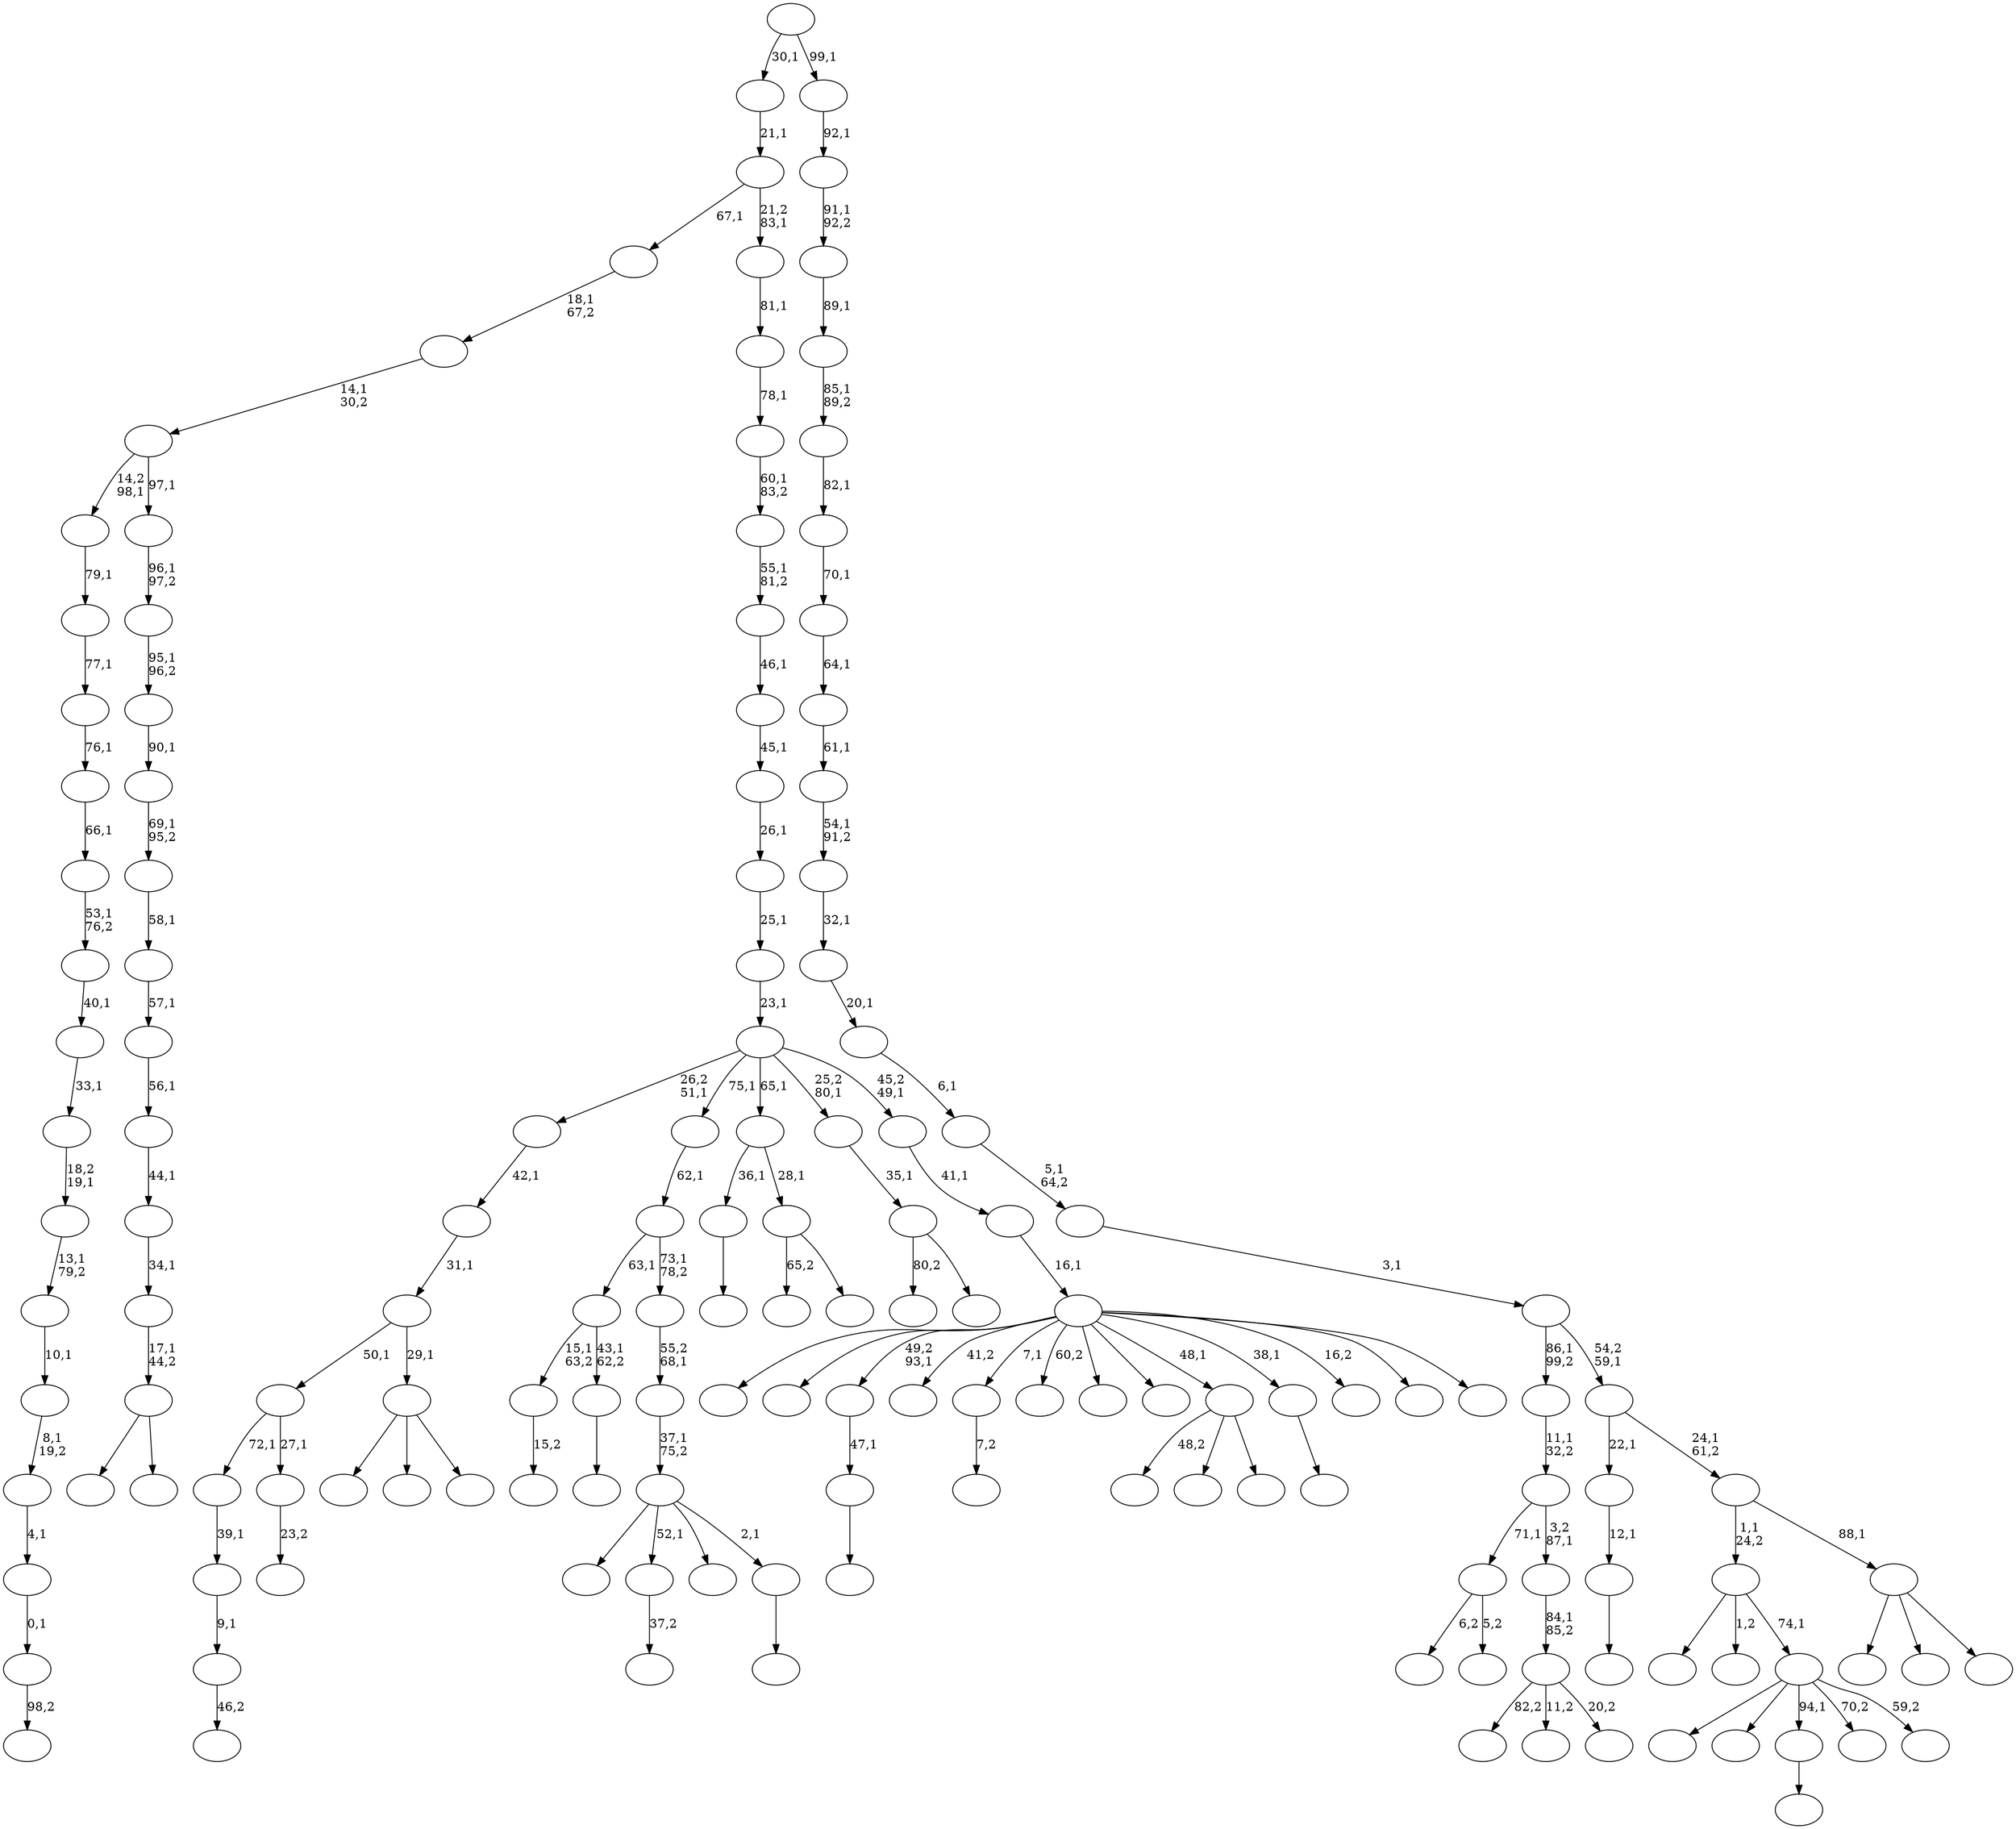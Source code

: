 digraph T {
	150 [label=""]
	149 [label=""]
	148 [label=""]
	147 [label=""]
	146 [label=""]
	145 [label=""]
	144 [label=""]
	143 [label=""]
	142 [label=""]
	141 [label=""]
	140 [label=""]
	139 [label=""]
	138 [label=""]
	137 [label=""]
	136 [label=""]
	135 [label=""]
	134 [label=""]
	133 [label=""]
	132 [label=""]
	131 [label=""]
	130 [label=""]
	129 [label=""]
	128 [label=""]
	127 [label=""]
	126 [label=""]
	125 [label=""]
	124 [label=""]
	123 [label=""]
	122 [label=""]
	121 [label=""]
	120 [label=""]
	119 [label=""]
	118 [label=""]
	117 [label=""]
	116 [label=""]
	115 [label=""]
	114 [label=""]
	113 [label=""]
	112 [label=""]
	111 [label=""]
	110 [label=""]
	109 [label=""]
	108 [label=""]
	107 [label=""]
	106 [label=""]
	105 [label=""]
	104 [label=""]
	103 [label=""]
	102 [label=""]
	101 [label=""]
	100 [label=""]
	99 [label=""]
	98 [label=""]
	97 [label=""]
	96 [label=""]
	95 [label=""]
	94 [label=""]
	93 [label=""]
	92 [label=""]
	91 [label=""]
	90 [label=""]
	89 [label=""]
	88 [label=""]
	87 [label=""]
	86 [label=""]
	85 [label=""]
	84 [label=""]
	83 [label=""]
	82 [label=""]
	81 [label=""]
	80 [label=""]
	79 [label=""]
	78 [label=""]
	77 [label=""]
	76 [label=""]
	75 [label=""]
	74 [label=""]
	73 [label=""]
	72 [label=""]
	71 [label=""]
	70 [label=""]
	69 [label=""]
	68 [label=""]
	67 [label=""]
	66 [label=""]
	65 [label=""]
	64 [label=""]
	63 [label=""]
	62 [label=""]
	61 [label=""]
	60 [label=""]
	59 [label=""]
	58 [label=""]
	57 [label=""]
	56 [label=""]
	55 [label=""]
	54 [label=""]
	53 [label=""]
	52 [label=""]
	51 [label=""]
	50 [label=""]
	49 [label=""]
	48 [label=""]
	47 [label=""]
	46 [label=""]
	45 [label=""]
	44 [label=""]
	43 [label=""]
	42 [label=""]
	41 [label=""]
	40 [label=""]
	39 [label=""]
	38 [label=""]
	37 [label=""]
	36 [label=""]
	35 [label=""]
	34 [label=""]
	33 [label=""]
	32 [label=""]
	31 [label=""]
	30 [label=""]
	29 [label=""]
	28 [label=""]
	27 [label=""]
	26 [label=""]
	25 [label=""]
	24 [label=""]
	23 [label=""]
	22 [label=""]
	21 [label=""]
	20 [label=""]
	19 [label=""]
	18 [label=""]
	17 [label=""]
	16 [label=""]
	15 [label=""]
	14 [label=""]
	13 [label=""]
	12 [label=""]
	11 [label=""]
	10 [label=""]
	9 [label=""]
	8 [label=""]
	7 [label=""]
	6 [label=""]
	5 [label=""]
	4 [label=""]
	3 [label=""]
	2 [label=""]
	1 [label=""]
	0 [label=""]
	148 -> 149 [label="46,2"]
	147 -> 148 [label="9,1"]
	146 -> 147 [label="39,1"]
	141 -> 142 [label="98,2"]
	140 -> 141 [label="0,1"]
	139 -> 140 [label="4,1"]
	138 -> 139 [label="8,1\n19,2"]
	137 -> 138 [label="10,1"]
	136 -> 137 [label="13,1\n79,2"]
	135 -> 136 [label="18,2\n19,1"]
	134 -> 135 [label="33,1"]
	133 -> 134 [label="40,1"]
	132 -> 133 [label="53,1\n76,2"]
	131 -> 132 [label="66,1"]
	130 -> 131 [label="76,1"]
	129 -> 130 [label="77,1"]
	128 -> 129 [label="79,1"]
	123 -> 124 [label=""]
	120 -> 121 [label=""]
	119 -> 120 [label="47,1"]
	116 -> 117 [label="7,2"]
	111 -> 112 [label="37,2"]
	109 -> 110 [label="23,2"]
	108 -> 146 [label="72,1"]
	108 -> 109 [label="27,1"]
	105 -> 106 [label="15,2"]
	103 -> 150 [label=""]
	103 -> 115 [label=""]
	103 -> 104 [label=""]
	102 -> 108 [label="50,1"]
	102 -> 103 [label="29,1"]
	101 -> 102 [label="31,1"]
	100 -> 101 [label="42,1"]
	98 -> 125 [label="6,2"]
	98 -> 99 [label="5,2"]
	91 -> 92 [label=""]
	90 -> 91 [label="12,1"]
	85 -> 86 [label=""]
	84 -> 105 [label="15,1\n63,2"]
	84 -> 85 [label="43,1\n62,2"]
	81 -> 82 [label=""]
	80 -> 113 [label=""]
	80 -> 111 [label="52,1"]
	80 -> 93 [label=""]
	80 -> 81 [label="2,1"]
	79 -> 80 [label="37,1\n75,2"]
	78 -> 79 [label="55,2\n68,1"]
	77 -> 84 [label="63,1"]
	77 -> 78 [label="73,1\n78,2"]
	76 -> 77 [label="62,1"]
	74 -> 114 [label="48,2"]
	74 -> 107 [label=""]
	74 -> 75 [label=""]
	72 -> 144 [label="82,2"]
	72 -> 127 [label="11,2"]
	72 -> 73 [label="20,2"]
	71 -> 72 [label="84,1\n85,2"]
	70 -> 98 [label="71,1"]
	70 -> 71 [label="3,2\n87,1"]
	69 -> 70 [label="11,1\n32,2"]
	67 -> 89 [label=""]
	67 -> 68 [label=""]
	66 -> 67 [label="17,1\n44,2"]
	65 -> 66 [label="34,1"]
	64 -> 65 [label="44,1"]
	63 -> 64 [label="56,1"]
	62 -> 63 [label="57,1"]
	61 -> 62 [label="58,1"]
	60 -> 61 [label="69,1\n95,2"]
	59 -> 60 [label="90,1"]
	58 -> 59 [label="95,1\n96,2"]
	57 -> 58 [label="96,1\n97,2"]
	56 -> 128 [label="14,2\n98,1"]
	56 -> 57 [label="97,1"]
	55 -> 56 [label="14,1\n30,2"]
	54 -> 55 [label="18,1\n67,2"]
	52 -> 87 [label="65,2"]
	52 -> 53 [label=""]
	51 -> 123 [label="36,1"]
	51 -> 52 [label="28,1"]
	48 -> 49 [label=""]
	46 -> 47 [label=""]
	42 -> 88 [label="80,2"]
	42 -> 43 [label=""]
	41 -> 42 [label="35,1"]
	37 -> 94 [label=""]
	37 -> 50 [label=""]
	37 -> 48 [label="94,1"]
	37 -> 40 [label="70,2"]
	37 -> 38 [label="59,2"]
	36 -> 143 [label=""]
	36 -> 95 [label="1,2"]
	36 -> 37 [label="74,1"]
	34 -> 145 [label=""]
	34 -> 122 [label=""]
	34 -> 119 [label="49,2\n93,1"]
	34 -> 118 [label="41,2"]
	34 -> 116 [label="7,1"]
	34 -> 97 [label="60,2"]
	34 -> 96 [label=""]
	34 -> 83 [label=""]
	34 -> 74 [label="48,1"]
	34 -> 46 [label="38,1"]
	34 -> 45 [label="16,2"]
	34 -> 39 [label=""]
	34 -> 35 [label=""]
	33 -> 34 [label="16,1"]
	32 -> 33 [label="41,1"]
	31 -> 100 [label="26,2\n51,1"]
	31 -> 76 [label="75,1"]
	31 -> 51 [label="65,1"]
	31 -> 41 [label="25,2\n80,1"]
	31 -> 32 [label="45,2\n49,1"]
	30 -> 31 [label="23,1"]
	29 -> 30 [label="25,1"]
	28 -> 29 [label="26,1"]
	27 -> 28 [label="45,1"]
	26 -> 27 [label="46,1"]
	25 -> 26 [label="55,1\n81,2"]
	24 -> 25 [label="60,1\n83,2"]
	23 -> 24 [label="78,1"]
	22 -> 23 [label="81,1"]
	21 -> 54 [label="67,1"]
	21 -> 22 [label="21,2\n83,1"]
	20 -> 21 [label="21,1"]
	18 -> 126 [label=""]
	18 -> 44 [label=""]
	18 -> 19 [label=""]
	17 -> 36 [label="1,1\n24,2"]
	17 -> 18 [label="88,1"]
	16 -> 90 [label="22,1"]
	16 -> 17 [label="24,1\n61,2"]
	15 -> 69 [label="86,1\n99,2"]
	15 -> 16 [label="54,2\n59,1"]
	14 -> 15 [label="3,1"]
	13 -> 14 [label="5,1\n64,2"]
	12 -> 13 [label="6,1"]
	11 -> 12 [label="20,1"]
	10 -> 11 [label="32,1"]
	9 -> 10 [label="54,1\n91,2"]
	8 -> 9 [label="61,1"]
	7 -> 8 [label="64,1"]
	6 -> 7 [label="70,1"]
	5 -> 6 [label="82,1"]
	4 -> 5 [label="85,1\n89,2"]
	3 -> 4 [label="89,1"]
	2 -> 3 [label="91,1\n92,2"]
	1 -> 2 [label="92,1"]
	0 -> 20 [label="30,1"]
	0 -> 1 [label="99,1"]
}
